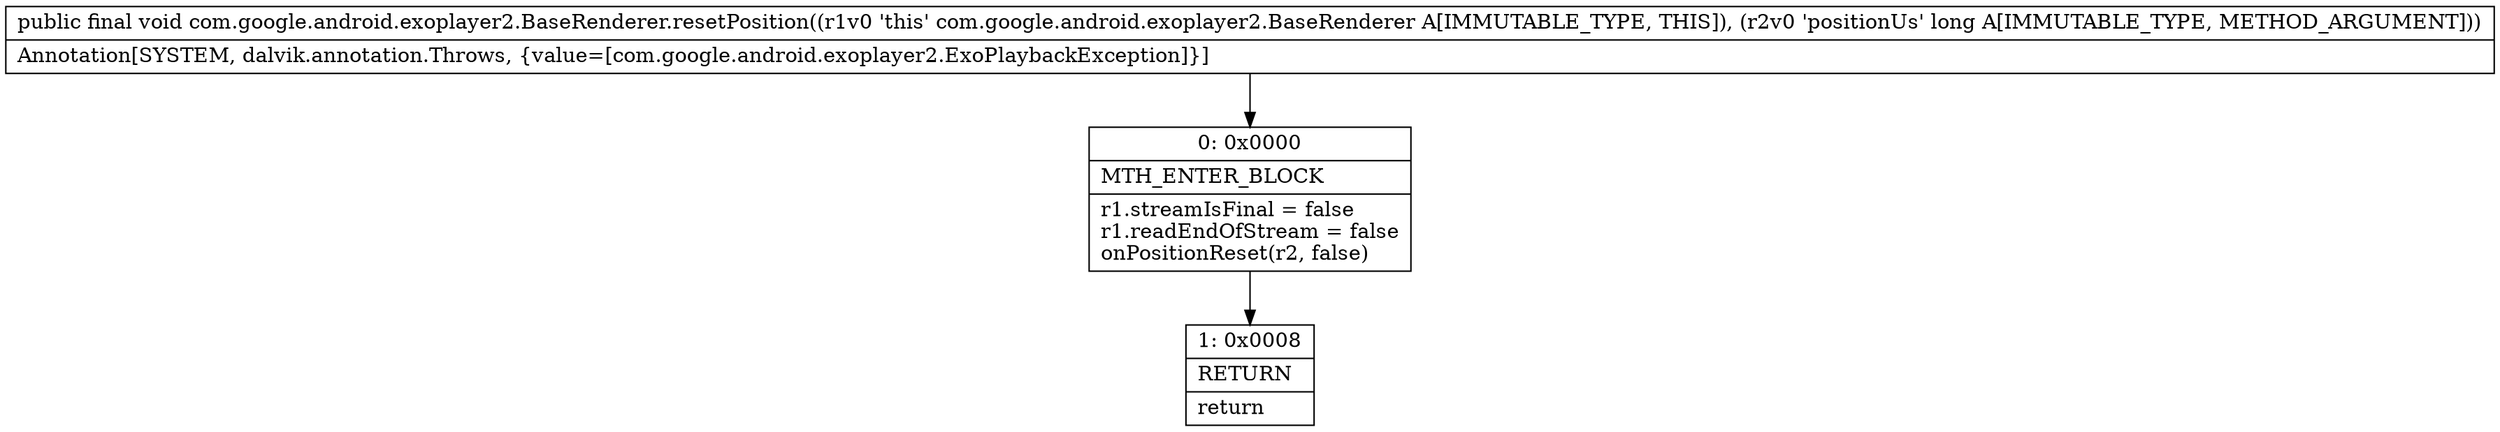digraph "CFG forcom.google.android.exoplayer2.BaseRenderer.resetPosition(J)V" {
Node_0 [shape=record,label="{0\:\ 0x0000|MTH_ENTER_BLOCK\l|r1.streamIsFinal = false\lr1.readEndOfStream = false\lonPositionReset(r2, false)\l}"];
Node_1 [shape=record,label="{1\:\ 0x0008|RETURN\l|return\l}"];
MethodNode[shape=record,label="{public final void com.google.android.exoplayer2.BaseRenderer.resetPosition((r1v0 'this' com.google.android.exoplayer2.BaseRenderer A[IMMUTABLE_TYPE, THIS]), (r2v0 'positionUs' long A[IMMUTABLE_TYPE, METHOD_ARGUMENT]))  | Annotation[SYSTEM, dalvik.annotation.Throws, \{value=[com.google.android.exoplayer2.ExoPlaybackException]\}]\l}"];
MethodNode -> Node_0;
Node_0 -> Node_1;
}


